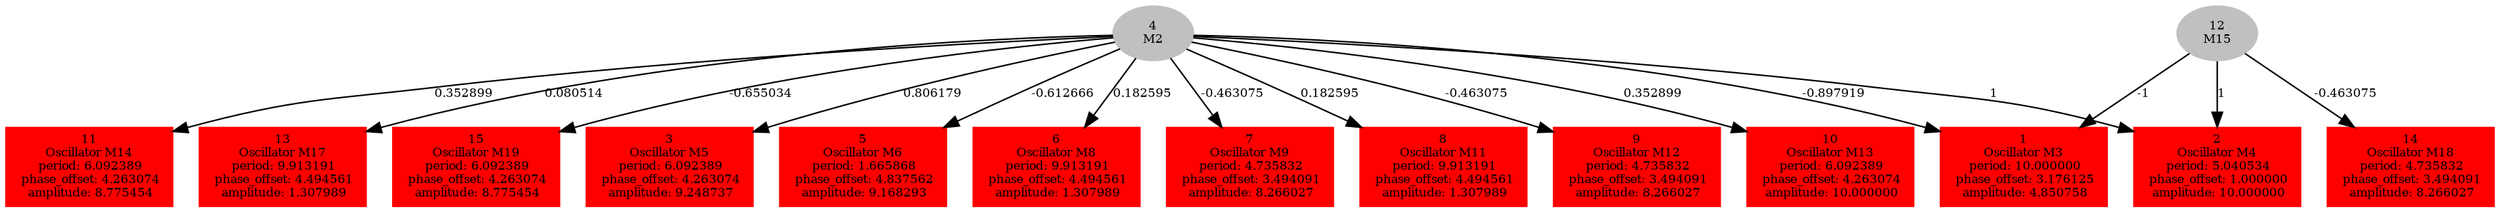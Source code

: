  digraph g{ forcelabels=true;
1 [label=<1<BR />Oscillator M3<BR /> period: 10.000000<BR /> phase_offset: 3.176125<BR /> amplitude: 4.850758>, shape=box,color=red,style=filled,fontsize=8];2 [label=<2<BR />Oscillator M4<BR /> period: 5.040534<BR /> phase_offset: 1.000000<BR /> amplitude: 10.000000>, shape=box,color=red,style=filled,fontsize=8];3 [label=<3<BR />Oscillator M5<BR /> period: 6.092389<BR /> phase_offset: 4.263074<BR /> amplitude: 9.248737>, shape=box,color=red,style=filled,fontsize=8];4[label=<4<BR/>M2>,color="grey",style=filled,fontsize=8];
5 [label=<5<BR />Oscillator M6<BR /> period: 1.665868<BR /> phase_offset: 4.837562<BR /> amplitude: 9.168293>, shape=box,color=red,style=filled,fontsize=8];6 [label=<6<BR />Oscillator M8<BR /> period: 9.913191<BR /> phase_offset: 4.494561<BR /> amplitude: 1.307989>, shape=box,color=red,style=filled,fontsize=8];7 [label=<7<BR />Oscillator M9<BR /> period: 4.735832<BR /> phase_offset: 3.494091<BR /> amplitude: 8.266027>, shape=box,color=red,style=filled,fontsize=8];8 [label=<8<BR />Oscillator M11<BR /> period: 9.913191<BR /> phase_offset: 4.494561<BR /> amplitude: 1.307989>, shape=box,color=red,style=filled,fontsize=8];9 [label=<9<BR />Oscillator M12<BR /> period: 4.735832<BR /> phase_offset: 3.494091<BR /> amplitude: 8.266027>, shape=box,color=red,style=filled,fontsize=8];10 [label=<10<BR />Oscillator M13<BR /> period: 6.092389<BR /> phase_offset: 4.263074<BR /> amplitude: 10.000000>, shape=box,color=red,style=filled,fontsize=8];11 [label=<11<BR />Oscillator M14<BR /> period: 6.092389<BR /> phase_offset: 4.263074<BR /> amplitude: 8.775454>, shape=box,color=red,style=filled,fontsize=8];12[label=<12<BR/>M15>,color="grey",style=filled,fontsize=8];
13 [label=<13<BR />Oscillator M17<BR /> period: 9.913191<BR /> phase_offset: 4.494561<BR /> amplitude: 1.307989>, shape=box,color=red,style=filled,fontsize=8];14 [label=<14<BR />Oscillator M18<BR /> period: 4.735832<BR /> phase_offset: 3.494091<BR /> amplitude: 8.266027>, shape=box,color=red,style=filled,fontsize=8];15 [label=<15<BR />Oscillator M19<BR /> period: 6.092389<BR /> phase_offset: 4.263074<BR /> amplitude: 8.775454>, shape=box,color=red,style=filled,fontsize=8];4 -> 1[label="-0.897919 ",fontsize="8"];
4 -> 2[label="1 ",fontsize="8"];
4 -> 3[label="0.806179 ",fontsize="8"];
4 -> 5[label="-0.612666 ",fontsize="8"];
4 -> 6[label="0.182595 ",fontsize="8"];
4 -> 7[label="-0.463075 ",fontsize="8"];
4 -> 8[label="0.182595 ",fontsize="8"];
4 -> 9[label="-0.463075 ",fontsize="8"];
4 -> 10[label="0.352899 ",fontsize="8"];
4 -> 11[label="0.352899 ",fontsize="8"];
4 -> 13[label="0.080514 ",fontsize="8"];
4 -> 15[label="-0.655034 ",fontsize="8"];
12 -> 1[label="-1 ",fontsize="8"];
12 -> 2[label="1 ",fontsize="8"];
12 -> 14[label="-0.463075 ",fontsize="8"];
 }
